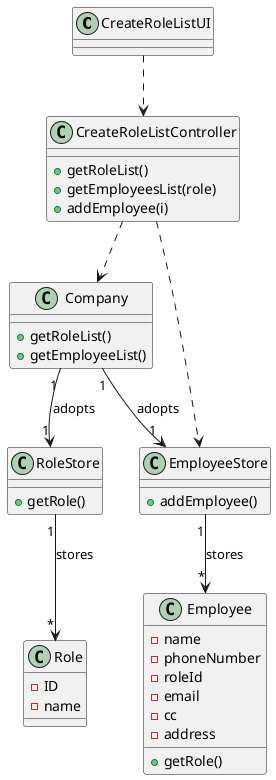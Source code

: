 @startuml

CreateRoleListUI ..> CreateRoleListController
CreateRoleListController ..> Company
Company "1"--> "1"RoleStore: adopts
RoleStore "1"--> "*"Role:stores
EmployeeStore "1" --> "*"Employee:stores
CreateRoleListController ..> EmployeeStore
Company "1"-->"1" EmployeeStore:adopts


class CreateRoleListUI{
}

class CreateRoleListController{
+getRoleList()
+getEmployeesList(role)
+addEmployee(i)
}

class Company{
+getRoleList()
+getEmployeeList()
}

class RoleStore{
+getRole()
}

class Role{
-ID
-name
}

class EmployeeStore{
+addEmployee()
}

class Employee{
    -name
    -phoneNumber
    -roleId
    -email
    -cc
    -address
    +getRole()
}

@enduml
